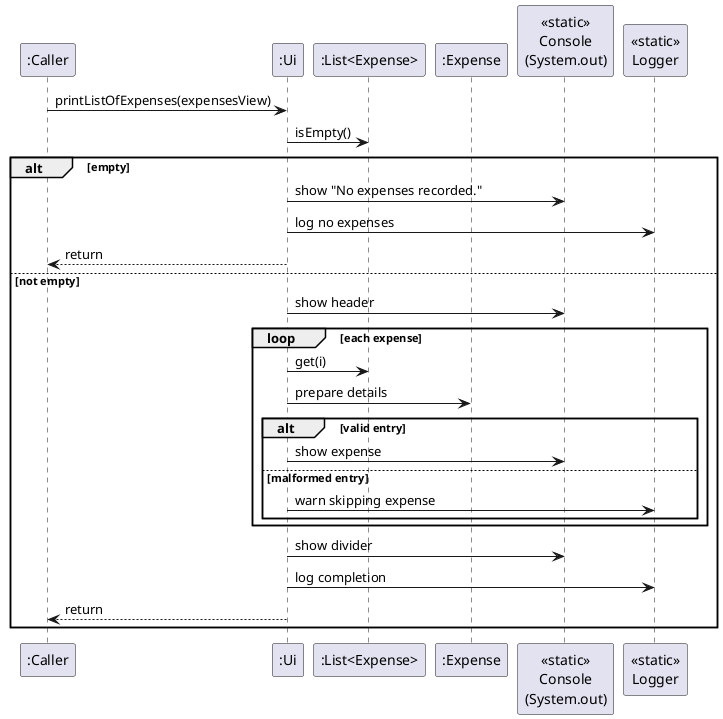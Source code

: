 @startuml UiExpenseListing
skinparam participant {
  BackgroundColor<<static>> #F2F2F2
  BorderColor<<static>> #666666
  FontStyle<<static>> bold
}

participant ":Caller" as Caller
participant ":Ui" as Ui
participant ":List<Expense>" as ExpenseList
participant ":Expense" as Expense
participant "<<static>>\nConsole\n(System.out)" as Console
participant "<<static>>\nLogger" as Logger

Caller -> Ui : printListOfExpenses(expensesView)
Ui -> ExpenseList : isEmpty()
alt empty
    Ui -> Console : show "No expenses recorded."
    Ui -> Logger : log no expenses
    Ui --> Caller : return
else not empty
    Ui -> Console : show header
    loop each expense
        Ui -> ExpenseList : get(i)
        Ui -> Expense : prepare details
        alt valid entry
            Ui -> Console : show expense
        else malformed entry
            Ui -> Logger : warn skipping expense
        end
    end
    Ui -> Console : show divider
    Ui -> Logger : log completion
    Ui --> Caller : return
end
@enduml
